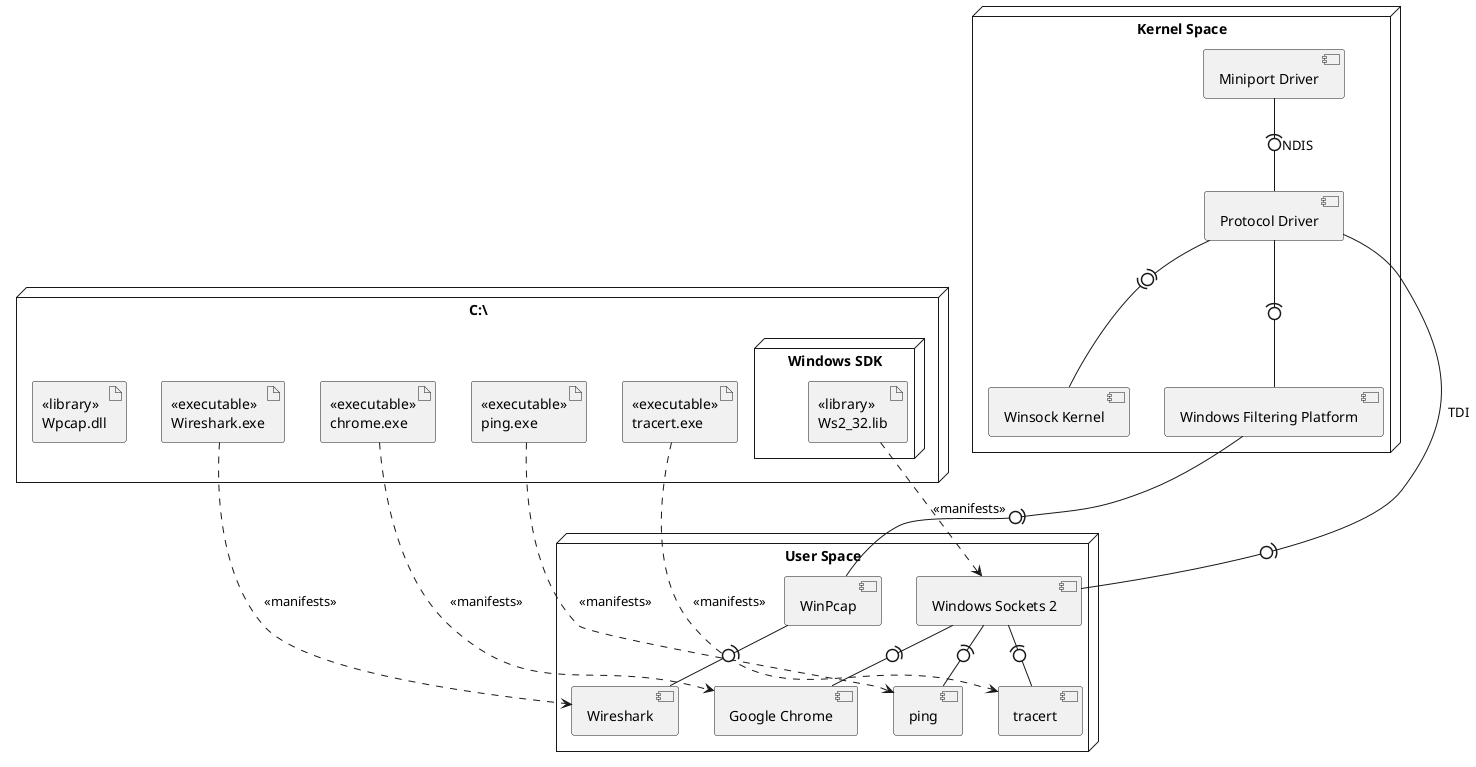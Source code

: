 @startuml

node "Kernel Space" {
    [Winsock Kernel] as WSK
    [Windows Filtering Platform] as WFP
    [Protocol Driver] as ProtoDriver
    [Miniport Driver] as MiniportDriver
}

ProtoDriver -(0- WFP
ProtoDriver -(0)- WSK
MiniportDriver -(0- ProtoDriver : NDIS

node "User Space" {
    [Windows Sockets 2] as Winsock2
    [Wireshark] as wireshark_c
    [ping] as ping_c
    [tracert] as tracert_c
    [Google Chrome] as chrome_c
    [WinPcap] as winpcap_c
}

ProtoDriver -(0- Winsock2 : TDI
WFP -(0- winpcap_c

node "C:\" {
    artifact "<<executable>>\nping.exe" as ping
    artifact "<<executable>>\ntracert.exe" as tracert
    artifact "<<executable>>\nWireshark.exe" as wireshark
    artifact "<<executable>>\nchrome.exe" as chrome
    artifact "<<library>>\nWpcap.dll" as winpcap

    node "Windows SDK" {
        artifact "<<library>>\nWs2_32.lib" as ws2_32_lib
    } 
}

ws2_32_lib -[dashed]-> Winsock2 : <<manifests>>

ping -[dashed]-> ping_c : <<manifests>>
tracert -[dashed]-> tracert_c : <<manifests>>
wireshark -[dashed]-> wireshark_c : <<manifests>>
chrome -[dashed]-> chrome_c : <<manifests>>

Winsock2 -(0- ping_c
Winsock2 -(0- tracert_c
winpcap_c -(0- wireshark_c
Winsock2 -(0- chrome_c
@enduml
